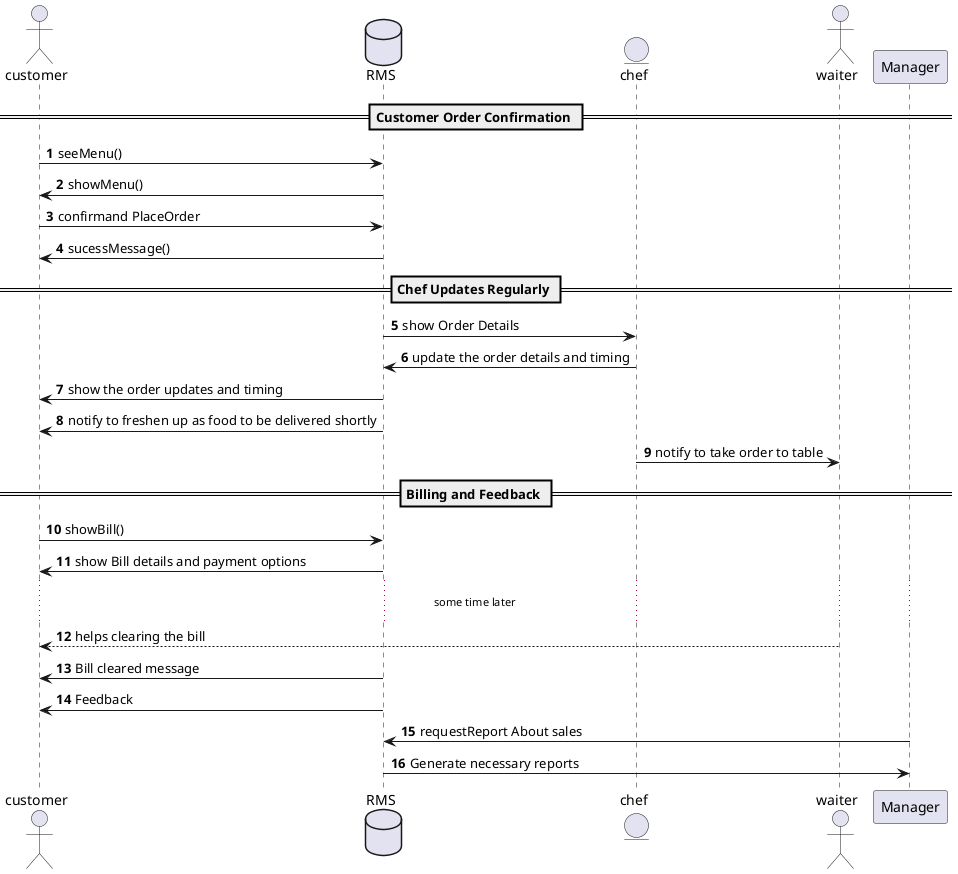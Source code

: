 @startuml
	actor customer
	database RMS
	entity chef
	actor waiter

	autonumber

	== Customer Order Confirmation == 
	customer -> RMS : seeMenu()
	RMS -> customer : showMenu()
	customer -> RMS : confirmand PlaceOrder
	RMS -> customer : sucessMessage()

	== Chef Updates Regularly ==
	RMS -> chef : show Order Details
	chef -> RMS : update the order details and timing
	RMS -> customer : show the order updates and timing
	RMS -> customer : notify to freshen up as food to be delivered shortly
	chef -> waiter : notify to take order to table

	== Billing and Feedback ==
	customer -> RMS : showBill()	
	RMS -> customer : show Bill details and payment options
	...some time later...

    waiter --> customer : helps clearing the bill
	RMS -> customer : Bill cleared message
	RMS -> customer : Feedback

	Manager -> RMS : requestReport About sales
	RMS -> Manager : Generate necessary reports
@enduml